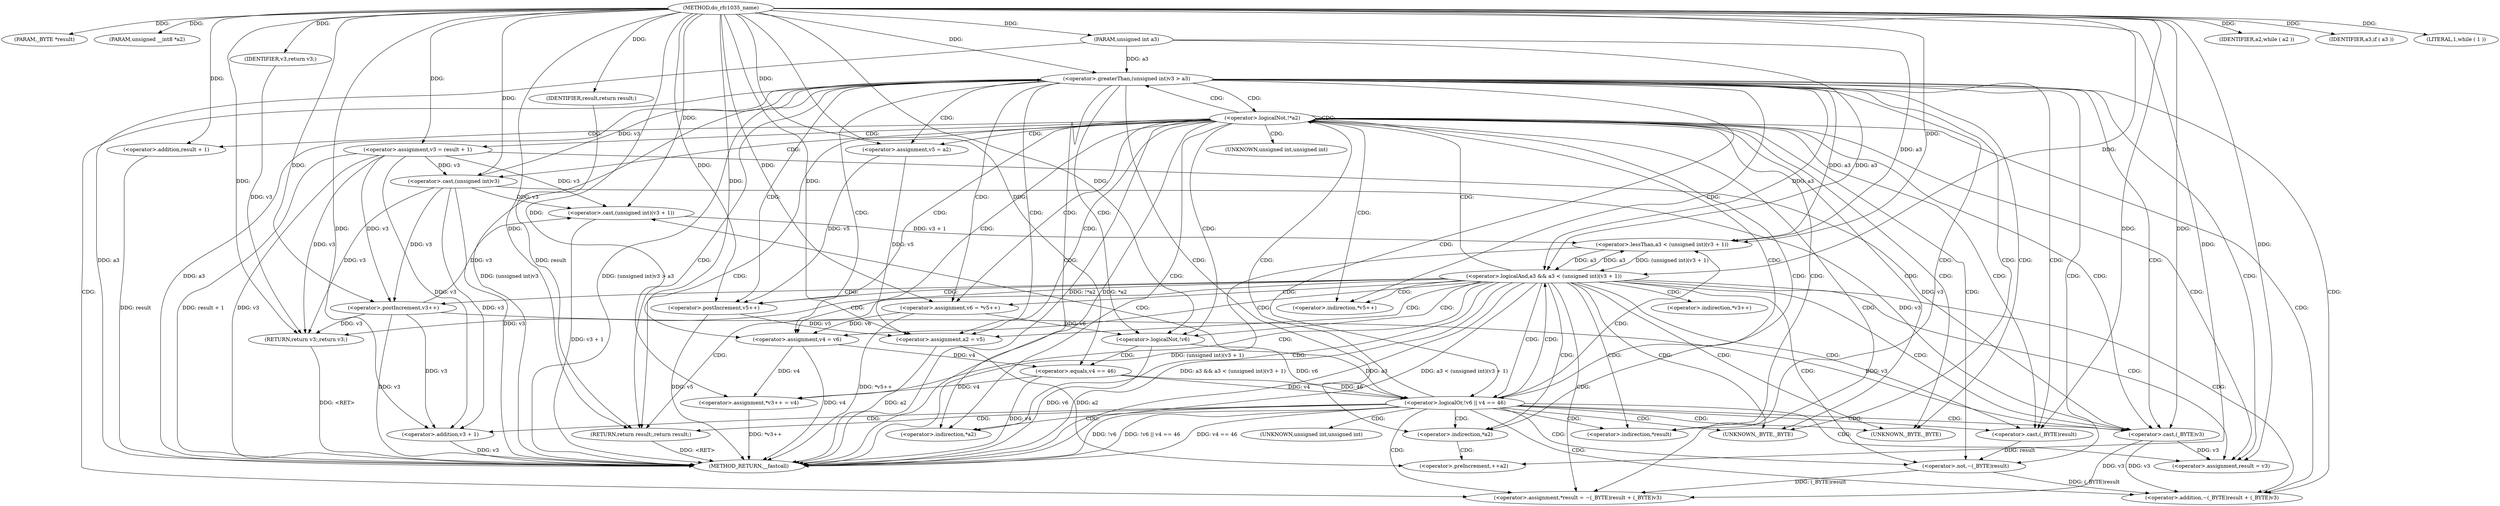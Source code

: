 digraph do_rfc1035_name {  
"1000105" [label = "(METHOD,do_rfc1035_name)" ]
"1000200" [label = "(METHOD_RETURN,__fastcall)" ]
"1000106" [label = "(PARAM,_BYTE *result)" ]
"1000107" [label = "(PARAM,unsigned __int8 *a2)" ]
"1000108" [label = "(PARAM,unsigned int a3)" ]
"1000115" [label = "(IDENTIFIER,a2,while ( a2 ))" ]
"1000118" [label = "(<operator>.logicalNot,!*a2)" ]
"1000122" [label = "(<operator>.assignment,v3 = result + 1)" ]
"1000124" [label = "(<operator>.addition,result + 1)" ]
"1000128" [label = "(IDENTIFIER,a3,if ( a3 ))" ]
"1000131" [label = "(<operator>.greaterThan,(unsigned int)v3 > a3)" ]
"1000132" [label = "(<operator>.cast,(unsigned int)v3)" ]
"1000137" [label = "(<operator>.assignment,v5 = a2)" ]
"1000141" [label = "(LITERAL,1,while ( 1 ))" ]
"1000143" [label = "(<operator>.assignment,a2 = v5)" ]
"1000146" [label = "(<operator>.assignment,v6 = *v5++)" ]
"1000149" [label = "(<operator>.postIncrement,v5++)" ]
"1000151" [label = "(<operator>.assignment,v4 = v6)" ]
"1000155" [label = "(<operator>.logicalOr,!v6 || v4 == 46)" ]
"1000156" [label = "(<operator>.logicalNot,!v6)" ]
"1000158" [label = "(<operator>.equals,v4 == 46)" ]
"1000163" [label = "(<operator>.logicalAnd,a3 && a3 < (unsigned int)(v3 + 1))" ]
"1000165" [label = "(<operator>.lessThan,a3 < (unsigned int)(v3 + 1))" ]
"1000167" [label = "(<operator>.cast,(unsigned int)(v3 + 1))" ]
"1000169" [label = "(<operator>.addition,v3 + 1)" ]
"1000172" [label = "(RETURN,return v3;,return v3;)" ]
"1000173" [label = "(IDENTIFIER,v3,return v3;)" ]
"1000174" [label = "(<operator>.assignment,*v3++ = v4)" ]
"1000176" [label = "(<operator>.postIncrement,v3++)" ]
"1000179" [label = "(<operator>.assignment,*result = ~(_BYTE)result + (_BYTE)v3)" ]
"1000182" [label = "(<operator>.addition,~(_BYTE)result + (_BYTE)v3)" ]
"1000183" [label = "(<operator>.not,~(_BYTE)result)" ]
"1000184" [label = "(<operator>.cast,(_BYTE)result)" ]
"1000187" [label = "(<operator>.cast,(_BYTE)v3)" ]
"1000193" [label = "(<operator>.preIncrement,++a2)" ]
"1000195" [label = "(<operator>.assignment,result = v3)" ]
"1000198" [label = "(RETURN,return result;,return result;)" ]
"1000199" [label = "(IDENTIFIER,result,return result;)" ]
"1000119" [label = "(<operator>.indirection,*a2)" ]
"1000133" [label = "(UNKNOWN,unsigned int,unsigned int)" ]
"1000148" [label = "(<operator>.indirection,*v5++)" ]
"1000168" [label = "(UNKNOWN,unsigned int,unsigned int)" ]
"1000175" [label = "(<operator>.indirection,*v3++)" ]
"1000180" [label = "(<operator>.indirection,*result)" ]
"1000185" [label = "(UNKNOWN,_BYTE,_BYTE)" ]
"1000188" [label = "(UNKNOWN,_BYTE,_BYTE)" ]
"1000191" [label = "(<operator>.indirection,*a2)" ]
  "1000198" -> "1000200"  [ label = "DDG: <RET>"] 
  "1000172" -> "1000200"  [ label = "DDG: <RET>"] 
  "1000163" -> "1000200"  [ label = "DDG: a3 && a3 < (unsigned int)(v3 + 1)"] 
  "1000156" -> "1000200"  [ label = "DDG: v6"] 
  "1000151" -> "1000200"  [ label = "DDG: v4"] 
  "1000118" -> "1000200"  [ label = "DDG: *a2"] 
  "1000155" -> "1000200"  [ label = "DDG: v4 == 46"] 
  "1000158" -> "1000200"  [ label = "DDG: v4"] 
  "1000131" -> "1000200"  [ label = "DDG: (unsigned int)v3 > a3"] 
  "1000169" -> "1000200"  [ label = "DDG: v3"] 
  "1000155" -> "1000200"  [ label = "DDG: !v6"] 
  "1000174" -> "1000200"  [ label = "DDG: *v3++"] 
  "1000163" -> "1000200"  [ label = "DDG: a3"] 
  "1000165" -> "1000200"  [ label = "DDG: (unsigned int)(v3 + 1)"] 
  "1000143" -> "1000200"  [ label = "DDG: a2"] 
  "1000122" -> "1000200"  [ label = "DDG: result + 1"] 
  "1000118" -> "1000200"  [ label = "DDG: !*a2"] 
  "1000132" -> "1000200"  [ label = "DDG: v3"] 
  "1000149" -> "1000200"  [ label = "DDG: v5"] 
  "1000146" -> "1000200"  [ label = "DDG: *v5++"] 
  "1000155" -> "1000200"  [ label = "DDG: !v6 || v4 == 46"] 
  "1000131" -> "1000200"  [ label = "DDG: a3"] 
  "1000124" -> "1000200"  [ label = "DDG: result"] 
  "1000176" -> "1000200"  [ label = "DDG: v3"] 
  "1000167" -> "1000200"  [ label = "DDG: v3 + 1"] 
  "1000122" -> "1000200"  [ label = "DDG: v3"] 
  "1000108" -> "1000200"  [ label = "DDG: a3"] 
  "1000163" -> "1000200"  [ label = "DDG: a3 < (unsigned int)(v3 + 1)"] 
  "1000131" -> "1000200"  [ label = "DDG: (unsigned int)v3"] 
  "1000105" -> "1000106"  [ label = "DDG: "] 
  "1000105" -> "1000107"  [ label = "DDG: "] 
  "1000105" -> "1000108"  [ label = "DDG: "] 
  "1000105" -> "1000115"  [ label = "DDG: "] 
  "1000105" -> "1000122"  [ label = "DDG: "] 
  "1000105" -> "1000124"  [ label = "DDG: "] 
  "1000105" -> "1000128"  [ label = "DDG: "] 
  "1000132" -> "1000131"  [ label = "DDG: v3"] 
  "1000122" -> "1000132"  [ label = "DDG: v3"] 
  "1000105" -> "1000132"  [ label = "DDG: "] 
  "1000108" -> "1000131"  [ label = "DDG: a3"] 
  "1000105" -> "1000131"  [ label = "DDG: "] 
  "1000105" -> "1000137"  [ label = "DDG: "] 
  "1000105" -> "1000141"  [ label = "DDG: "] 
  "1000149" -> "1000143"  [ label = "DDG: v5"] 
  "1000137" -> "1000143"  [ label = "DDG: v5"] 
  "1000105" -> "1000143"  [ label = "DDG: "] 
  "1000105" -> "1000146"  [ label = "DDG: "] 
  "1000105" -> "1000149"  [ label = "DDG: "] 
  "1000137" -> "1000149"  [ label = "DDG: v5"] 
  "1000146" -> "1000151"  [ label = "DDG: v6"] 
  "1000105" -> "1000151"  [ label = "DDG: "] 
  "1000156" -> "1000155"  [ label = "DDG: v6"] 
  "1000105" -> "1000156"  [ label = "DDG: "] 
  "1000146" -> "1000156"  [ label = "DDG: v6"] 
  "1000158" -> "1000155"  [ label = "DDG: v4"] 
  "1000158" -> "1000155"  [ label = "DDG: 46"] 
  "1000151" -> "1000158"  [ label = "DDG: v4"] 
  "1000105" -> "1000158"  [ label = "DDG: "] 
  "1000165" -> "1000163"  [ label = "DDG: a3"] 
  "1000131" -> "1000163"  [ label = "DDG: a3"] 
  "1000108" -> "1000163"  [ label = "DDG: a3"] 
  "1000105" -> "1000163"  [ label = "DDG: "] 
  "1000165" -> "1000163"  [ label = "DDG: (unsigned int)(v3 + 1)"] 
  "1000163" -> "1000165"  [ label = "DDG: a3"] 
  "1000131" -> "1000165"  [ label = "DDG: a3"] 
  "1000108" -> "1000165"  [ label = "DDG: a3"] 
  "1000105" -> "1000165"  [ label = "DDG: "] 
  "1000167" -> "1000165"  [ label = "DDG: v3 + 1"] 
  "1000132" -> "1000167"  [ label = "DDG: v3"] 
  "1000176" -> "1000167"  [ label = "DDG: v3"] 
  "1000122" -> "1000167"  [ label = "DDG: v3"] 
  "1000105" -> "1000167"  [ label = "DDG: "] 
  "1000132" -> "1000169"  [ label = "DDG: v3"] 
  "1000176" -> "1000169"  [ label = "DDG: v3"] 
  "1000122" -> "1000169"  [ label = "DDG: v3"] 
  "1000105" -> "1000169"  [ label = "DDG: "] 
  "1000173" -> "1000172"  [ label = "DDG: v3"] 
  "1000132" -> "1000172"  [ label = "DDG: v3"] 
  "1000176" -> "1000172"  [ label = "DDG: v3"] 
  "1000122" -> "1000172"  [ label = "DDG: v3"] 
  "1000105" -> "1000172"  [ label = "DDG: "] 
  "1000105" -> "1000173"  [ label = "DDG: "] 
  "1000151" -> "1000174"  [ label = "DDG: v4"] 
  "1000158" -> "1000174"  [ label = "DDG: v4"] 
  "1000105" -> "1000174"  [ label = "DDG: "] 
  "1000132" -> "1000176"  [ label = "DDG: v3"] 
  "1000122" -> "1000176"  [ label = "DDG: v3"] 
  "1000105" -> "1000176"  [ label = "DDG: "] 
  "1000183" -> "1000179"  [ label = "DDG: (_BYTE)result"] 
  "1000187" -> "1000179"  [ label = "DDG: v3"] 
  "1000183" -> "1000182"  [ label = "DDG: (_BYTE)result"] 
  "1000184" -> "1000183"  [ label = "DDG: result"] 
  "1000105" -> "1000184"  [ label = "DDG: "] 
  "1000187" -> "1000182"  [ label = "DDG: v3"] 
  "1000132" -> "1000187"  [ label = "DDG: v3"] 
  "1000176" -> "1000187"  [ label = "DDG: v3"] 
  "1000122" -> "1000187"  [ label = "DDG: v3"] 
  "1000105" -> "1000187"  [ label = "DDG: "] 
  "1000143" -> "1000193"  [ label = "DDG: a2"] 
  "1000105" -> "1000193"  [ label = "DDG: "] 
  "1000187" -> "1000195"  [ label = "DDG: v3"] 
  "1000105" -> "1000195"  [ label = "DDG: "] 
  "1000199" -> "1000198"  [ label = "DDG: result"] 
  "1000105" -> "1000198"  [ label = "DDG: "] 
  "1000105" -> "1000199"  [ label = "DDG: "] 
  "1000118" -> "1000198"  [ label = "CDG: "] 
  "1000118" -> "1000124"  [ label = "CDG: "] 
  "1000118" -> "1000122"  [ label = "CDG: "] 
  "1000118" -> "1000137"  [ label = "CDG: "] 
  "1000118" -> "1000133"  [ label = "CDG: "] 
  "1000118" -> "1000132"  [ label = "CDG: "] 
  "1000118" -> "1000131"  [ label = "CDG: "] 
  "1000118" -> "1000191"  [ label = "CDG: "] 
  "1000118" -> "1000188"  [ label = "CDG: "] 
  "1000118" -> "1000187"  [ label = "CDG: "] 
  "1000118" -> "1000185"  [ label = "CDG: "] 
  "1000118" -> "1000184"  [ label = "CDG: "] 
  "1000118" -> "1000183"  [ label = "CDG: "] 
  "1000118" -> "1000182"  [ label = "CDG: "] 
  "1000118" -> "1000180"  [ label = "CDG: "] 
  "1000118" -> "1000179"  [ label = "CDG: "] 
  "1000118" -> "1000195"  [ label = "CDG: "] 
  "1000118" -> "1000143"  [ label = "CDG: "] 
  "1000118" -> "1000156"  [ label = "CDG: "] 
  "1000118" -> "1000155"  [ label = "CDG: "] 
  "1000118" -> "1000151"  [ label = "CDG: "] 
  "1000118" -> "1000149"  [ label = "CDG: "] 
  "1000118" -> "1000148"  [ label = "CDG: "] 
  "1000118" -> "1000146"  [ label = "CDG: "] 
  "1000118" -> "1000119"  [ label = "CDG: "] 
  "1000118" -> "1000118"  [ label = "CDG: "] 
  "1000131" -> "1000198"  [ label = "CDG: "] 
  "1000131" -> "1000137"  [ label = "CDG: "] 
  "1000131" -> "1000191"  [ label = "CDG: "] 
  "1000131" -> "1000188"  [ label = "CDG: "] 
  "1000131" -> "1000187"  [ label = "CDG: "] 
  "1000131" -> "1000185"  [ label = "CDG: "] 
  "1000131" -> "1000184"  [ label = "CDG: "] 
  "1000131" -> "1000183"  [ label = "CDG: "] 
  "1000131" -> "1000182"  [ label = "CDG: "] 
  "1000131" -> "1000180"  [ label = "CDG: "] 
  "1000131" -> "1000179"  [ label = "CDG: "] 
  "1000131" -> "1000195"  [ label = "CDG: "] 
  "1000131" -> "1000143"  [ label = "CDG: "] 
  "1000131" -> "1000156"  [ label = "CDG: "] 
  "1000131" -> "1000155"  [ label = "CDG: "] 
  "1000131" -> "1000151"  [ label = "CDG: "] 
  "1000131" -> "1000149"  [ label = "CDG: "] 
  "1000131" -> "1000148"  [ label = "CDG: "] 
  "1000131" -> "1000146"  [ label = "CDG: "] 
  "1000131" -> "1000119"  [ label = "CDG: "] 
  "1000131" -> "1000118"  [ label = "CDG: "] 
  "1000155" -> "1000163"  [ label = "CDG: "] 
  "1000155" -> "1000169"  [ label = "CDG: "] 
  "1000155" -> "1000168"  [ label = "CDG: "] 
  "1000155" -> "1000167"  [ label = "CDG: "] 
  "1000155" -> "1000165"  [ label = "CDG: "] 
  "1000155" -> "1000191"  [ label = "CDG: "] 
  "1000155" -> "1000188"  [ label = "CDG: "] 
  "1000155" -> "1000187"  [ label = "CDG: "] 
  "1000155" -> "1000185"  [ label = "CDG: "] 
  "1000155" -> "1000184"  [ label = "CDG: "] 
  "1000155" -> "1000183"  [ label = "CDG: "] 
  "1000155" -> "1000182"  [ label = "CDG: "] 
  "1000155" -> "1000180"  [ label = "CDG: "] 
  "1000155" -> "1000179"  [ label = "CDG: "] 
  "1000155" -> "1000198"  [ label = "CDG: "] 
  "1000155" -> "1000195"  [ label = "CDG: "] 
  "1000155" -> "1000119"  [ label = "CDG: "] 
  "1000155" -> "1000118"  [ label = "CDG: "] 
  "1000156" -> "1000158"  [ label = "CDG: "] 
  "1000163" -> "1000176"  [ label = "CDG: "] 
  "1000163" -> "1000175"  [ label = "CDG: "] 
  "1000163" -> "1000174"  [ label = "CDG: "] 
  "1000163" -> "1000172"  [ label = "CDG: "] 
  "1000163" -> "1000191"  [ label = "CDG: "] 
  "1000163" -> "1000188"  [ label = "CDG: "] 
  "1000163" -> "1000187"  [ label = "CDG: "] 
  "1000163" -> "1000185"  [ label = "CDG: "] 
  "1000163" -> "1000184"  [ label = "CDG: "] 
  "1000163" -> "1000183"  [ label = "CDG: "] 
  "1000163" -> "1000182"  [ label = "CDG: "] 
  "1000163" -> "1000180"  [ label = "CDG: "] 
  "1000163" -> "1000179"  [ label = "CDG: "] 
  "1000163" -> "1000195"  [ label = "CDG: "] 
  "1000163" -> "1000143"  [ label = "CDG: "] 
  "1000163" -> "1000156"  [ label = "CDG: "] 
  "1000163" -> "1000155"  [ label = "CDG: "] 
  "1000163" -> "1000151"  [ label = "CDG: "] 
  "1000163" -> "1000149"  [ label = "CDG: "] 
  "1000163" -> "1000148"  [ label = "CDG: "] 
  "1000163" -> "1000146"  [ label = "CDG: "] 
  "1000163" -> "1000198"  [ label = "CDG: "] 
  "1000163" -> "1000119"  [ label = "CDG: "] 
  "1000163" -> "1000118"  [ label = "CDG: "] 
  "1000191" -> "1000193"  [ label = "CDG: "] 
}
